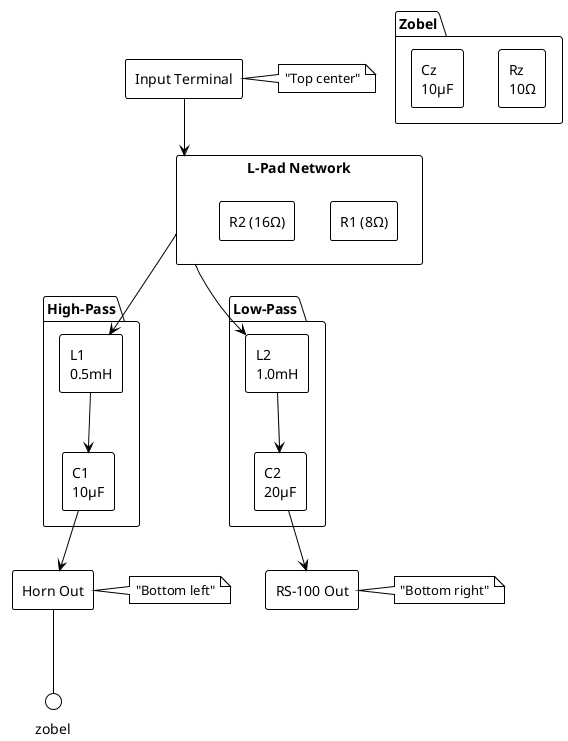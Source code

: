 @startuml
!theme plain
skinparam componentStyle rectangle

component "Input Terminal" as input
component "L-Pad Network" as lpad {
  component "R1 (8Ω)" as r1
  component "R2 (16Ω)" as r2
}

package "High-Pass" {
  component "L1\n0.5mH" as l1
  component "C1\n10µF" as c1
}

package "Low-Pass" {
  component "L2\n1.0mH" as l2
  component "C2\n20µF" as c2
}

package "Zobel" {
  component "Rz\n10Ω" as rz
  component "Cz\n10µF" as cz
}

component "Horn Out" as hornout
component "RS-100 Out" as rs100out

input --> lpad
lpad --> l1
l1 --> c1
c1 --> hornout
lpad --> l2
l2 --> c2
c2 --> rs100out
hornout -- zobel

note right of input : "Top center"
note right of hornout : "Bottom left"
note right of rs100out : "Bottom right"
@enduml 